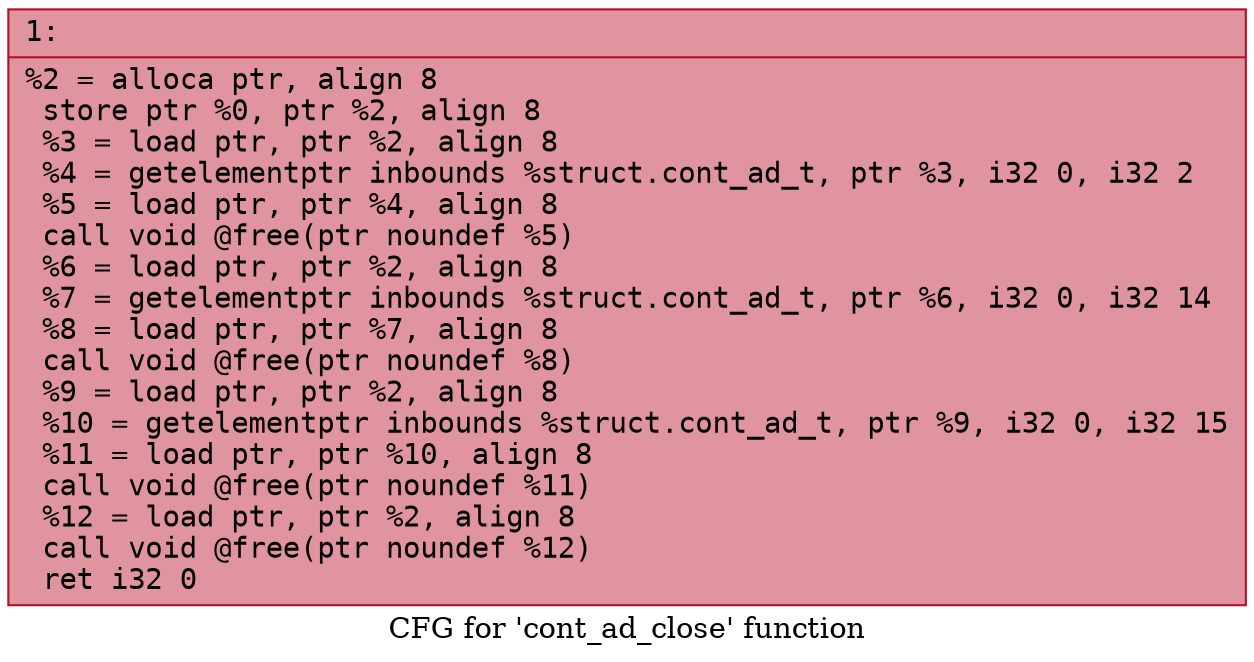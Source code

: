 digraph "CFG for 'cont_ad_close' function" {
	label="CFG for 'cont_ad_close' function";

	Node0x600000a64500 [shape=record,color="#b70d28ff", style=filled, fillcolor="#b70d2870" fontname="Courier",label="{1:\l|  %2 = alloca ptr, align 8\l  store ptr %0, ptr %2, align 8\l  %3 = load ptr, ptr %2, align 8\l  %4 = getelementptr inbounds %struct.cont_ad_t, ptr %3, i32 0, i32 2\l  %5 = load ptr, ptr %4, align 8\l  call void @free(ptr noundef %5)\l  %6 = load ptr, ptr %2, align 8\l  %7 = getelementptr inbounds %struct.cont_ad_t, ptr %6, i32 0, i32 14\l  %8 = load ptr, ptr %7, align 8\l  call void @free(ptr noundef %8)\l  %9 = load ptr, ptr %2, align 8\l  %10 = getelementptr inbounds %struct.cont_ad_t, ptr %9, i32 0, i32 15\l  %11 = load ptr, ptr %10, align 8\l  call void @free(ptr noundef %11)\l  %12 = load ptr, ptr %2, align 8\l  call void @free(ptr noundef %12)\l  ret i32 0\l}"];
}

